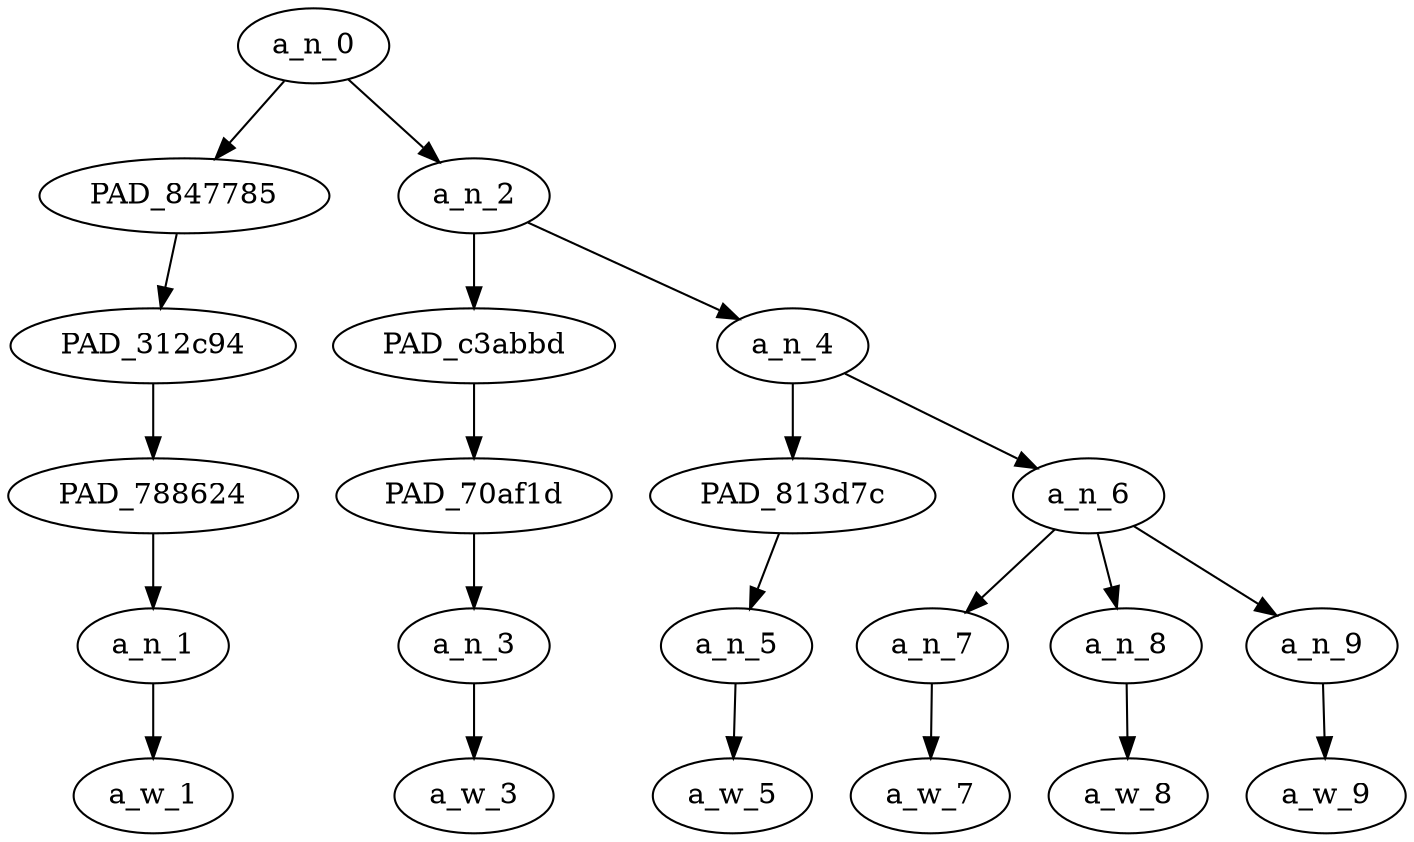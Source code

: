 strict digraph "" {
	a_n_0	[div_dir=-1,
		index=0,
		level=5,
		pos="1.0,5!",
		text_span="[0, 1, 2, 3, 4, 5]",
		value=1.00000000];
	PAD_847785	[div_dir=1,
		index=0,
		level=4,
		pos="0.0,4!",
		text_span="[0]",
		value=0.09835562];
	a_n_0 -> PAD_847785;
	a_n_2	[div_dir=-1,
		index=1,
		level=4,
		pos="2.0,4!",
		text_span="[1, 2, 3, 4, 5]",
		value=0.90131197];
	a_n_0 -> a_n_2;
	PAD_312c94	[div_dir=1,
		index=0,
		level=3,
		pos="0.0,3!",
		text_span="[0]",
		value=0.09835562];
	PAD_847785 -> PAD_312c94;
	PAD_788624	[div_dir=1,
		index=0,
		level=2,
		pos="0.0,2!",
		text_span="[0]",
		value=0.09835562];
	PAD_312c94 -> PAD_788624;
	a_n_1	[div_dir=1,
		index=0,
		level=1,
		pos="0.0,1!",
		text_span="[0]",
		value=0.09835562];
	PAD_788624 -> a_n_1;
	a_w_1	[div_dir=0,
		index=0,
		level=0,
		pos="0,0!",
		text_span="[0]",
		value=everybody];
	a_n_1 -> a_w_1;
	PAD_c3abbd	[div_dir=-1,
		index=1,
		level=3,
		pos="1.0,3!",
		text_span="[1]",
		value=0.15418006];
	a_n_2 -> PAD_c3abbd;
	a_n_4	[div_dir=-1,
		index=2,
		level=3,
		pos="3.0,3!",
		text_span="[2, 3, 4, 5]",
		value=0.74663925];
	a_n_2 -> a_n_4;
	PAD_70af1d	[div_dir=-1,
		index=1,
		level=2,
		pos="1.0,2!",
		text_span="[1]",
		value=0.15418006];
	PAD_c3abbd -> PAD_70af1d;
	a_n_3	[div_dir=-1,
		index=1,
		level=1,
		pos="1.0,1!",
		text_span="[1]",
		value=0.15418006];
	PAD_70af1d -> a_n_3;
	a_w_3	[div_dir=0,
		index=1,
		level=0,
		pos="1,0!",
		text_span="[1]",
		value=say];
	a_n_3 -> a_w_3;
	PAD_813d7c	[div_dir=-1,
		index=2,
		level=2,
		pos="2.0,2!",
		text_span="[2]",
		value=0.43507943];
	a_n_4 -> PAD_813d7c;
	a_n_6	[div_dir=-1,
		index=3,
		level=2,
		pos="4.0,2!",
		text_span="[3, 4, 5]",
		value=0.31106696];
	a_n_4 -> a_n_6;
	a_n_5	[div_dir=-1,
		index=2,
		level=1,
		pos="2.0,1!",
		text_span="[2]",
		value=0.43507943];
	PAD_813d7c -> a_n_5;
	a_w_5	[div_dir=0,
		index=2,
		level=0,
		pos="2,0!",
		text_span="[2]",
		value=dyke];
	a_n_5 -> a_w_5;
	a_n_7	[div_dir=-1,
		index=3,
		level=1,
		pos="3.0,1!",
		text_span="[3]",
		value=0.12792855];
	a_n_6 -> a_n_7;
	a_n_8	[div_dir=-1,
		index=4,
		level=1,
		pos="4.0,1!",
		text_span="[4]",
		value=0.07642249];
	a_n_6 -> a_n_8;
	a_n_9	[div_dir=-1,
		index=5,
		level=1,
		pos="5.0,1!",
		text_span="[5]",
		value=0.10653028];
	a_n_6 -> a_n_9;
	a_w_7	[div_dir=0,
		index=3,
		level=0,
		pos="3,0!",
		text_span="[3]",
		value=keep];
	a_n_7 -> a_w_7;
	a_w_8	[div_dir=0,
		index=4,
		level=0,
		pos="4,0!",
		text_span="[4]",
		value=it];
	a_n_8 -> a_w_8;
	a_w_9	[div_dir=0,
		index=5,
		level=0,
		pos="5,0!",
		text_span="[5]",
		value=goin];
	a_n_9 -> a_w_9;
}
